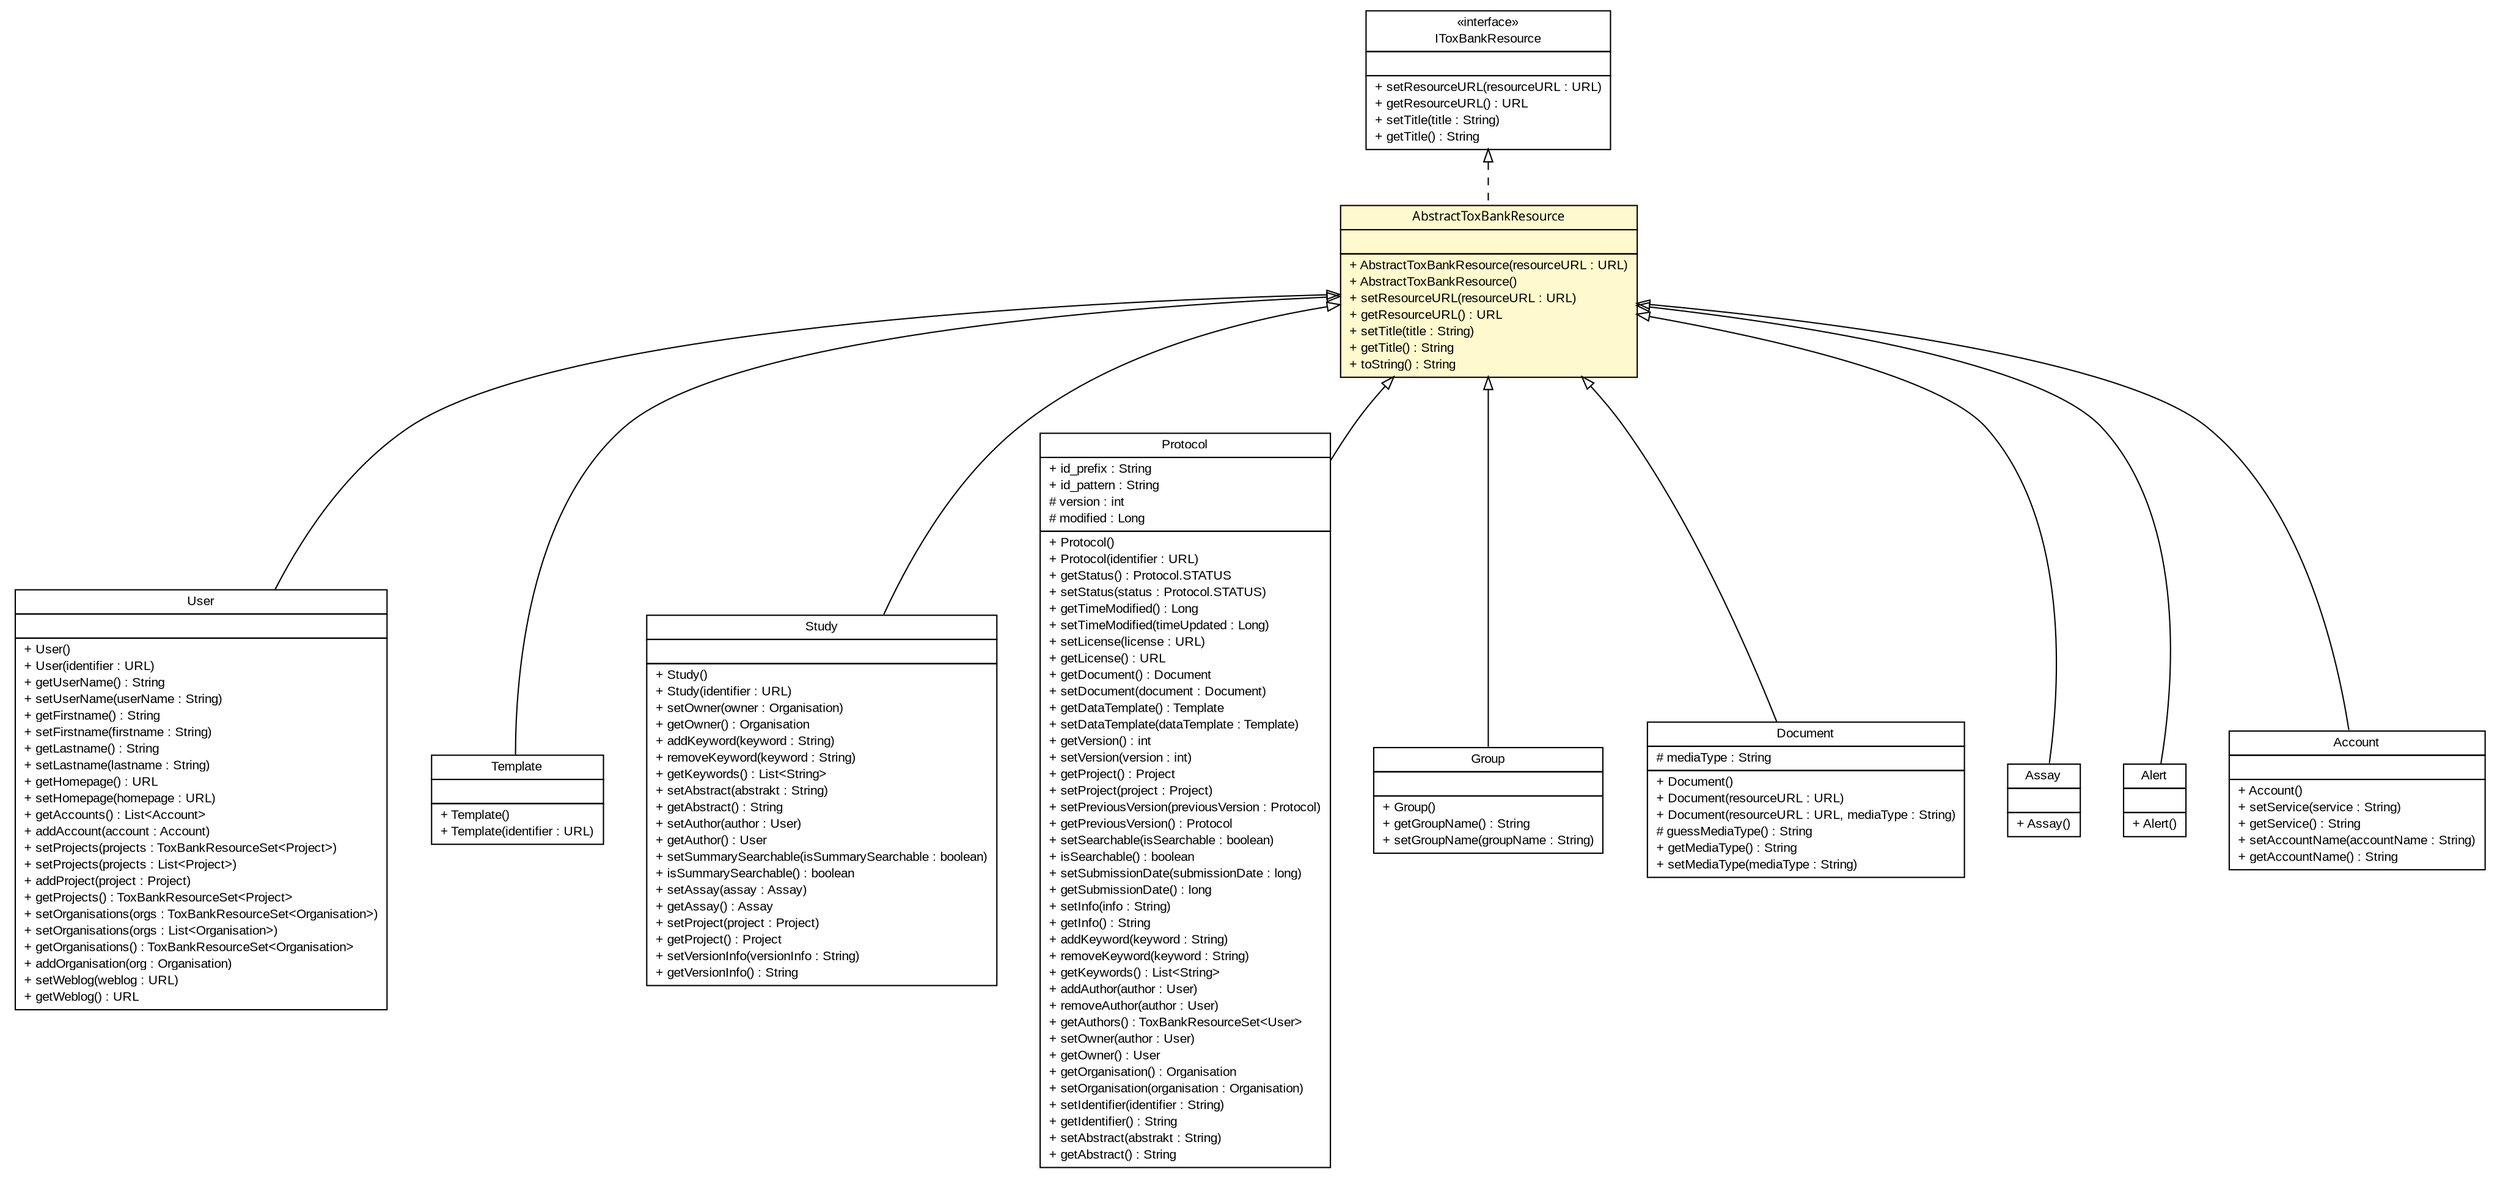 #!/usr/local/bin/dot
#
# Class diagram 
# Generated by UmlGraph version 4.6 (http://www.spinellis.gr/sw/umlgraph)
#

digraph G {
	edge [fontname="arial",fontsize=10,labelfontname="arial",labelfontsize=10];
	node [fontname="arial",fontsize=10,shape=plaintext];
	// net.toxbank.client.resource.User
	c982 [label=<<table border="0" cellborder="1" cellspacing="0" cellpadding="2" port="p" href="./User.html">
		<tr><td><table border="0" cellspacing="0" cellpadding="1">
			<tr><td> User </td></tr>
		</table></td></tr>
		<tr><td><table border="0" cellspacing="0" cellpadding="1">
			<tr><td align="left">  </td></tr>
		</table></td></tr>
		<tr><td><table border="0" cellspacing="0" cellpadding="1">
			<tr><td align="left"> + User() </td></tr>
			<tr><td align="left"> + User(identifier : URL) </td></tr>
			<tr><td align="left"> + getUserName() : String </td></tr>
			<tr><td align="left"> + setUserName(userName : String) </td></tr>
			<tr><td align="left"> + getFirstname() : String </td></tr>
			<tr><td align="left"> + setFirstname(firstname : String) </td></tr>
			<tr><td align="left"> + getLastname() : String </td></tr>
			<tr><td align="left"> + setLastname(lastname : String) </td></tr>
			<tr><td align="left"> + getHomepage() : URL </td></tr>
			<tr><td align="left"> + setHomepage(homepage : URL) </td></tr>
			<tr><td align="left"> + getAccounts() : List&lt;Account&gt; </td></tr>
			<tr><td align="left"> + addAccount(account : Account) </td></tr>
			<tr><td align="left"> + setProjects(projects : ToxBankResourceSet&lt;Project&gt;) </td></tr>
			<tr><td align="left"> + setProjects(projects : List&lt;Project&gt;) </td></tr>
			<tr><td align="left"> + addProject(project : Project) </td></tr>
			<tr><td align="left"> + getProjects() : ToxBankResourceSet&lt;Project&gt; </td></tr>
			<tr><td align="left"> + setOrganisations(orgs : ToxBankResourceSet&lt;Organisation&gt;) </td></tr>
			<tr><td align="left"> + setOrganisations(orgs : List&lt;Organisation&gt;) </td></tr>
			<tr><td align="left"> + getOrganisations() : ToxBankResourceSet&lt;Organisation&gt; </td></tr>
			<tr><td align="left"> + addOrganisation(org : Organisation) </td></tr>
			<tr><td align="left"> + setWeblog(weblog : URL) </td></tr>
			<tr><td align="left"> + getWeblog() : URL </td></tr>
		</table></td></tr>
		</table>>, fontname="arial", fontcolor="black", fontsize=10.0];
	// net.toxbank.client.resource.Template
	c984 [label=<<table border="0" cellborder="1" cellspacing="0" cellpadding="2" port="p" href="./Template.html">
		<tr><td><table border="0" cellspacing="0" cellpadding="1">
			<tr><td> Template </td></tr>
		</table></td></tr>
		<tr><td><table border="0" cellspacing="0" cellpadding="1">
			<tr><td align="left">  </td></tr>
		</table></td></tr>
		<tr><td><table border="0" cellspacing="0" cellpadding="1">
			<tr><td align="left"> + Template() </td></tr>
			<tr><td align="left"> + Template(identifier : URL) </td></tr>
		</table></td></tr>
		</table>>, fontname="arial", fontcolor="black", fontsize=10.0];
	// net.toxbank.client.resource.Study
	c985 [label=<<table border="0" cellborder="1" cellspacing="0" cellpadding="2" port="p" href="./Study.html">
		<tr><td><table border="0" cellspacing="0" cellpadding="1">
			<tr><td> Study </td></tr>
		</table></td></tr>
		<tr><td><table border="0" cellspacing="0" cellpadding="1">
			<tr><td align="left">  </td></tr>
		</table></td></tr>
		<tr><td><table border="0" cellspacing="0" cellpadding="1">
			<tr><td align="left"> + Study() </td></tr>
			<tr><td align="left"> + Study(identifier : URL) </td></tr>
			<tr><td align="left"> + setOwner(owner : Organisation) </td></tr>
			<tr><td align="left"> + getOwner() : Organisation </td></tr>
			<tr><td align="left"> + addKeyword(keyword : String) </td></tr>
			<tr><td align="left"> + removeKeyword(keyword : String) </td></tr>
			<tr><td align="left"> + getKeywords() : List&lt;String&gt; </td></tr>
			<tr><td align="left"> + setAbstract(abstrakt : String) </td></tr>
			<tr><td align="left"> + getAbstract() : String </td></tr>
			<tr><td align="left"> + setAuthor(author : User) </td></tr>
			<tr><td align="left"> + getAuthor() : User </td></tr>
			<tr><td align="left"> + setSummarySearchable(isSummarySearchable : boolean) </td></tr>
			<tr><td align="left"> + isSummarySearchable() : boolean </td></tr>
			<tr><td align="left"> + setAssay(assay : Assay) </td></tr>
			<tr><td align="left"> + getAssay() : Assay </td></tr>
			<tr><td align="left"> + setProject(project : Project) </td></tr>
			<tr><td align="left"> + getProject() : Project </td></tr>
			<tr><td align="left"> + setVersionInfo(versionInfo : String) </td></tr>
			<tr><td align="left"> + getVersionInfo() : String </td></tr>
		</table></td></tr>
		</table>>, fontname="arial", fontcolor="black", fontsize=10.0];
	// net.toxbank.client.resource.Protocol
	c986 [label=<<table border="0" cellborder="1" cellspacing="0" cellpadding="2" port="p" href="./Protocol.html">
		<tr><td><table border="0" cellspacing="0" cellpadding="1">
			<tr><td> Protocol </td></tr>
		</table></td></tr>
		<tr><td><table border="0" cellspacing="0" cellpadding="1">
			<tr><td align="left"> + id_prefix : String </td></tr>
			<tr><td align="left"> + id_pattern : String </td></tr>
			<tr><td align="left"> # version : int </td></tr>
			<tr><td align="left"> # modified : Long </td></tr>
		</table></td></tr>
		<tr><td><table border="0" cellspacing="0" cellpadding="1">
			<tr><td align="left"> + Protocol() </td></tr>
			<tr><td align="left"> + Protocol(identifier : URL) </td></tr>
			<tr><td align="left"> + getStatus() : Protocol.STATUS </td></tr>
			<tr><td align="left"> + setStatus(status : Protocol.STATUS) </td></tr>
			<tr><td align="left"> + getTimeModified() : Long </td></tr>
			<tr><td align="left"> + setTimeModified(timeUpdated : Long) </td></tr>
			<tr><td align="left"> + setLicense(license : URL) </td></tr>
			<tr><td align="left"> + getLicense() : URL </td></tr>
			<tr><td align="left"> + getDocument() : Document </td></tr>
			<tr><td align="left"> + setDocument(document : Document) </td></tr>
			<tr><td align="left"> + getDataTemplate() : Template </td></tr>
			<tr><td align="left"> + setDataTemplate(dataTemplate : Template) </td></tr>
			<tr><td align="left"> + getVersion() : int </td></tr>
			<tr><td align="left"> + setVersion(version : int) </td></tr>
			<tr><td align="left"> + getProject() : Project </td></tr>
			<tr><td align="left"> + setProject(project : Project) </td></tr>
			<tr><td align="left"> + setPreviousVersion(previousVersion : Protocol) </td></tr>
			<tr><td align="left"> + getPreviousVersion() : Protocol </td></tr>
			<tr><td align="left"> + setSearchable(isSearchable : boolean) </td></tr>
			<tr><td align="left"> + isSearchable() : boolean </td></tr>
			<tr><td align="left"> + setSubmissionDate(submissionDate : long) </td></tr>
			<tr><td align="left"> + getSubmissionDate() : long </td></tr>
			<tr><td align="left"> + setInfo(info : String) </td></tr>
			<tr><td align="left"> + getInfo() : String </td></tr>
			<tr><td align="left"> + addKeyword(keyword : String) </td></tr>
			<tr><td align="left"> + removeKeyword(keyword : String) </td></tr>
			<tr><td align="left"> + getKeywords() : List&lt;String&gt; </td></tr>
			<tr><td align="left"> + addAuthor(author : User) </td></tr>
			<tr><td align="left"> + removeAuthor(author : User) </td></tr>
			<tr><td align="left"> + getAuthors() : ToxBankResourceSet&lt;User&gt; </td></tr>
			<tr><td align="left"> + setOwner(author : User) </td></tr>
			<tr><td align="left"> + getOwner() : User </td></tr>
			<tr><td align="left"> + getOrganisation() : Organisation </td></tr>
			<tr><td align="left"> + setOrganisation(organisation : Organisation) </td></tr>
			<tr><td align="left"> + setIdentifier(identifier : String) </td></tr>
			<tr><td align="left"> + getIdentifier() : String </td></tr>
			<tr><td align="left"> + setAbstract(abstrakt : String) </td></tr>
			<tr><td align="left"> + getAbstract() : String </td></tr>
		</table></td></tr>
		</table>>, fontname="arial", fontcolor="black", fontsize=10.0];
	// net.toxbank.client.resource.IToxBankResource
	c990 [label=<<table border="0" cellborder="1" cellspacing="0" cellpadding="2" port="p" href="./IToxBankResource.html">
		<tr><td><table border="0" cellspacing="0" cellpadding="1">
			<tr><td> &laquo;interface&raquo; </td></tr>
			<tr><td> IToxBankResource </td></tr>
		</table></td></tr>
		<tr><td><table border="0" cellspacing="0" cellpadding="1">
			<tr><td align="left">  </td></tr>
		</table></td></tr>
		<tr><td><table border="0" cellspacing="0" cellpadding="1">
			<tr><td align="left"> + setResourceURL(resourceURL : URL) </td></tr>
			<tr><td align="left"> + getResourceURL() : URL </td></tr>
			<tr><td align="left"> + setTitle(title : String) </td></tr>
			<tr><td align="left"> + getTitle() : String </td></tr>
		</table></td></tr>
		</table>>, fontname="arial", fontcolor="black", fontsize=10.0];
	// net.toxbank.client.resource.Group
	c991 [label=<<table border="0" cellborder="1" cellspacing="0" cellpadding="2" port="p" href="./Group.html">
		<tr><td><table border="0" cellspacing="0" cellpadding="1">
			<tr><td> Group </td></tr>
		</table></td></tr>
		<tr><td><table border="0" cellspacing="0" cellpadding="1">
			<tr><td align="left">  </td></tr>
		</table></td></tr>
		<tr><td><table border="0" cellspacing="0" cellpadding="1">
			<tr><td align="left"> + Group() </td></tr>
			<tr><td align="left"> + getGroupName() : String </td></tr>
			<tr><td align="left"> + setGroupName(groupName : String) </td></tr>
		</table></td></tr>
		</table>>, fontname="arial", fontcolor="black", fontsize=10.0];
	// net.toxbank.client.resource.Document
	c992 [label=<<table border="0" cellborder="1" cellspacing="0" cellpadding="2" port="p" href="./Document.html">
		<tr><td><table border="0" cellspacing="0" cellpadding="1">
			<tr><td> Document </td></tr>
		</table></td></tr>
		<tr><td><table border="0" cellspacing="0" cellpadding="1">
			<tr><td align="left"> # mediaType : String </td></tr>
		</table></td></tr>
		<tr><td><table border="0" cellspacing="0" cellpadding="1">
			<tr><td align="left"> + Document() </td></tr>
			<tr><td align="left"> + Document(resourceURL : URL) </td></tr>
			<tr><td align="left"> + Document(resourceURL : URL, mediaType : String) </td></tr>
			<tr><td align="left"> # guessMediaType() : String </td></tr>
			<tr><td align="left"> + getMediaType() : String </td></tr>
			<tr><td align="left"> + setMediaType(mediaType : String) </td></tr>
		</table></td></tr>
		</table>>, fontname="arial", fontcolor="black", fontsize=10.0];
	// net.toxbank.client.resource.Assay
	c993 [label=<<table border="0" cellborder="1" cellspacing="0" cellpadding="2" port="p" href="./Assay.html">
		<tr><td><table border="0" cellspacing="0" cellpadding="1">
			<tr><td> Assay </td></tr>
		</table></td></tr>
		<tr><td><table border="0" cellspacing="0" cellpadding="1">
			<tr><td align="left">  </td></tr>
		</table></td></tr>
		<tr><td><table border="0" cellspacing="0" cellpadding="1">
			<tr><td align="left"> + Assay() </td></tr>
		</table></td></tr>
		</table>>, fontname="arial", fontcolor="black", fontsize=10.0];
	// net.toxbank.client.resource.Alert
	c994 [label=<<table border="0" cellborder="1" cellspacing="0" cellpadding="2" port="p" href="./Alert.html">
		<tr><td><table border="0" cellspacing="0" cellpadding="1">
			<tr><td> Alert </td></tr>
		</table></td></tr>
		<tr><td><table border="0" cellspacing="0" cellpadding="1">
			<tr><td align="left">  </td></tr>
		</table></td></tr>
		<tr><td><table border="0" cellspacing="0" cellpadding="1">
			<tr><td align="left"> + Alert() </td></tr>
		</table></td></tr>
		</table>>, fontname="arial", fontcolor="black", fontsize=10.0];
	// net.toxbank.client.resource.Account
	c995 [label=<<table border="0" cellborder="1" cellspacing="0" cellpadding="2" port="p" href="./Account.html">
		<tr><td><table border="0" cellspacing="0" cellpadding="1">
			<tr><td> Account </td></tr>
		</table></td></tr>
		<tr><td><table border="0" cellspacing="0" cellpadding="1">
			<tr><td align="left">  </td></tr>
		</table></td></tr>
		<tr><td><table border="0" cellspacing="0" cellpadding="1">
			<tr><td align="left"> + Account() </td></tr>
			<tr><td align="left"> + setService(service : String) </td></tr>
			<tr><td align="left"> + getService() : String </td></tr>
			<tr><td align="left"> + setAccountName(accountName : String) </td></tr>
			<tr><td align="left"> + getAccountName() : String </td></tr>
		</table></td></tr>
		</table>>, fontname="arial", fontcolor="black", fontsize=10.0];
	// net.toxbank.client.resource.AbstractToxBankResource
	c996 [label=<<table border="0" cellborder="1" cellspacing="0" cellpadding="2" port="p" bgcolor="lemonChiffon" href="./AbstractToxBankResource.html">
		<tr><td><table border="0" cellspacing="0" cellpadding="1">
			<tr><td><font face="ariali"> AbstractToxBankResource </font></td></tr>
		</table></td></tr>
		<tr><td><table border="0" cellspacing="0" cellpadding="1">
			<tr><td align="left">  </td></tr>
		</table></td></tr>
		<tr><td><table border="0" cellspacing="0" cellpadding="1">
			<tr><td align="left"> + AbstractToxBankResource(resourceURL : URL) </td></tr>
			<tr><td align="left"> + AbstractToxBankResource() </td></tr>
			<tr><td align="left"> + setResourceURL(resourceURL : URL) </td></tr>
			<tr><td align="left"> + getResourceURL() : URL </td></tr>
			<tr><td align="left"> + setTitle(title : String) </td></tr>
			<tr><td align="left"> + getTitle() : String </td></tr>
			<tr><td align="left"> + toString() : String </td></tr>
		</table></td></tr>
		</table>>, fontname="arial", fontcolor="black", fontsize=10.0];
	//net.toxbank.client.resource.User extends net.toxbank.client.resource.AbstractToxBankResource
	c996:p -> c982:p [dir=back,arrowtail=empty];
	//net.toxbank.client.resource.Template extends net.toxbank.client.resource.AbstractToxBankResource
	c996:p -> c984:p [dir=back,arrowtail=empty];
	//net.toxbank.client.resource.Study extends net.toxbank.client.resource.AbstractToxBankResource
	c996:p -> c985:p [dir=back,arrowtail=empty];
	//net.toxbank.client.resource.Protocol extends net.toxbank.client.resource.AbstractToxBankResource
	c996:p -> c986:p [dir=back,arrowtail=empty];
	//net.toxbank.client.resource.Group extends net.toxbank.client.resource.AbstractToxBankResource
	c996:p -> c991:p [dir=back,arrowtail=empty];
	//net.toxbank.client.resource.Document extends net.toxbank.client.resource.AbstractToxBankResource
	c996:p -> c992:p [dir=back,arrowtail=empty];
	//net.toxbank.client.resource.Assay extends net.toxbank.client.resource.AbstractToxBankResource
	c996:p -> c993:p [dir=back,arrowtail=empty];
	//net.toxbank.client.resource.Alert extends net.toxbank.client.resource.AbstractToxBankResource
	c996:p -> c994:p [dir=back,arrowtail=empty];
	//net.toxbank.client.resource.Account extends net.toxbank.client.resource.AbstractToxBankResource
	c996:p -> c995:p [dir=back,arrowtail=empty];
	//net.toxbank.client.resource.AbstractToxBankResource implements net.toxbank.client.resource.IToxBankResource
	c990:p -> c996:p [dir=back,arrowtail=empty,style=dashed];
}

